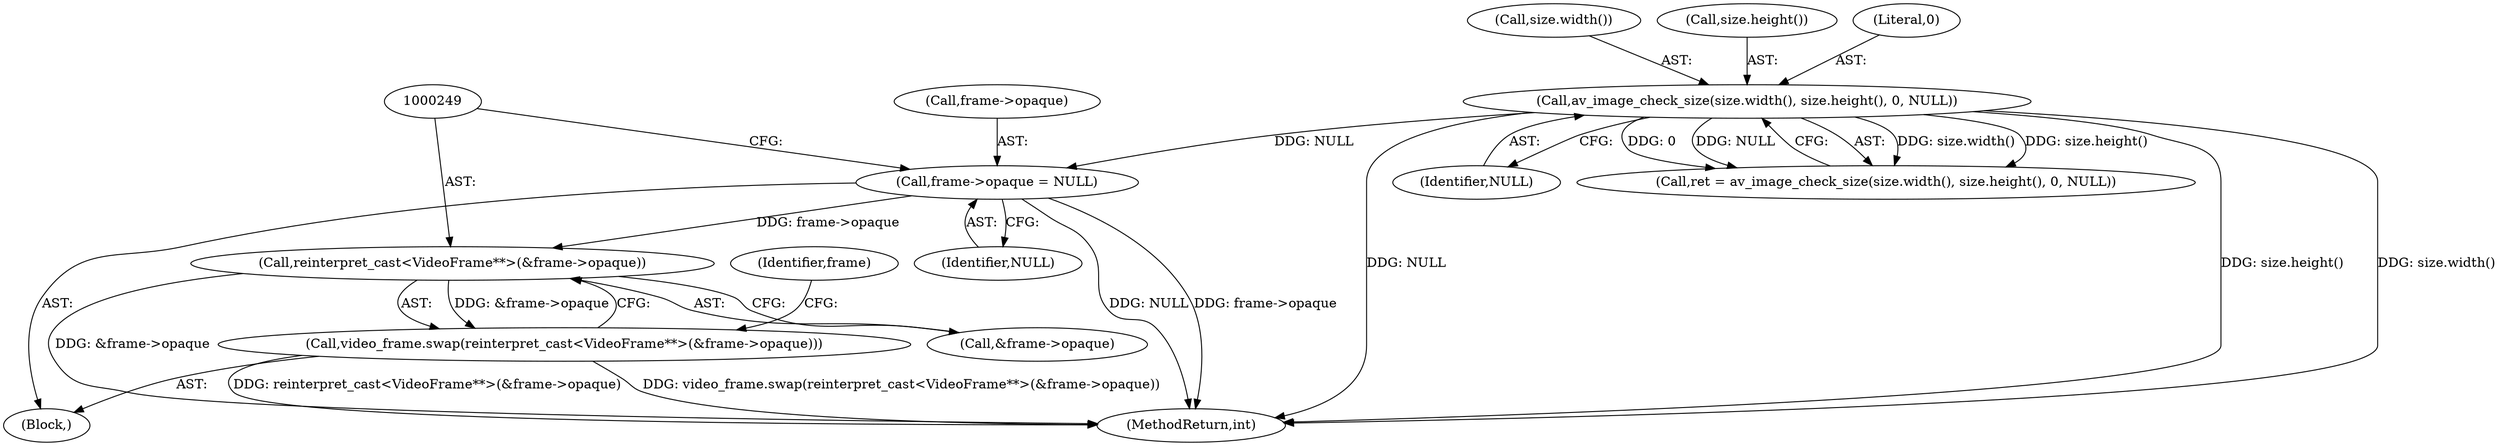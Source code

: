 digraph "0_Chrome_96e8ffb4e805c7266a2fc1fbe0e470052019bad9@pointer" {
"1000248" [label="(Call,reinterpret_cast<VideoFrame**>(&frame->opaque))"];
"1000242" [label="(Call,frame->opaque = NULL)"];
"1000140" [label="(Call,av_image_check_size(size.width(), size.height(), 0, NULL))"];
"1000247" [label="(Call,video_frame.swap(reinterpret_cast<VideoFrame**>(&frame->opaque)))"];
"1000109" [label="(Block,)"];
"1000242" [label="(Call,frame->opaque = NULL)"];
"1000246" [label="(Identifier,NULL)"];
"1000248" [label="(Call,reinterpret_cast<VideoFrame**>(&frame->opaque))"];
"1000140" [label="(Call,av_image_check_size(size.width(), size.height(), 0, NULL))"];
"1000141" [label="(Call,size.width())"];
"1000144" [label="(Identifier,NULL)"];
"1000142" [label="(Call,size.height())"];
"1000256" [label="(Identifier,frame)"];
"1000247" [label="(Call,video_frame.swap(reinterpret_cast<VideoFrame**>(&frame->opaque)))"];
"1000138" [label="(Call,ret = av_image_check_size(size.width(), size.height(), 0, NULL))"];
"1000143" [label="(Literal,0)"];
"1000250" [label="(Call,&frame->opaque)"];
"1000278" [label="(MethodReturn,int)"];
"1000243" [label="(Call,frame->opaque)"];
"1000248" -> "1000247"  [label="AST: "];
"1000248" -> "1000250"  [label="CFG: "];
"1000249" -> "1000248"  [label="AST: "];
"1000250" -> "1000248"  [label="AST: "];
"1000247" -> "1000248"  [label="CFG: "];
"1000248" -> "1000278"  [label="DDG: &frame->opaque"];
"1000248" -> "1000247"  [label="DDG: &frame->opaque"];
"1000242" -> "1000248"  [label="DDG: frame->opaque"];
"1000242" -> "1000109"  [label="AST: "];
"1000242" -> "1000246"  [label="CFG: "];
"1000243" -> "1000242"  [label="AST: "];
"1000246" -> "1000242"  [label="AST: "];
"1000249" -> "1000242"  [label="CFG: "];
"1000242" -> "1000278"  [label="DDG: NULL"];
"1000242" -> "1000278"  [label="DDG: frame->opaque"];
"1000140" -> "1000242"  [label="DDG: NULL"];
"1000140" -> "1000138"  [label="AST: "];
"1000140" -> "1000144"  [label="CFG: "];
"1000141" -> "1000140"  [label="AST: "];
"1000142" -> "1000140"  [label="AST: "];
"1000143" -> "1000140"  [label="AST: "];
"1000144" -> "1000140"  [label="AST: "];
"1000138" -> "1000140"  [label="CFG: "];
"1000140" -> "1000278"  [label="DDG: size.height()"];
"1000140" -> "1000278"  [label="DDG: size.width()"];
"1000140" -> "1000278"  [label="DDG: NULL"];
"1000140" -> "1000138"  [label="DDG: size.width()"];
"1000140" -> "1000138"  [label="DDG: size.height()"];
"1000140" -> "1000138"  [label="DDG: 0"];
"1000140" -> "1000138"  [label="DDG: NULL"];
"1000247" -> "1000109"  [label="AST: "];
"1000256" -> "1000247"  [label="CFG: "];
"1000247" -> "1000278"  [label="DDG: reinterpret_cast<VideoFrame**>(&frame->opaque)"];
"1000247" -> "1000278"  [label="DDG: video_frame.swap(reinterpret_cast<VideoFrame**>(&frame->opaque))"];
}
